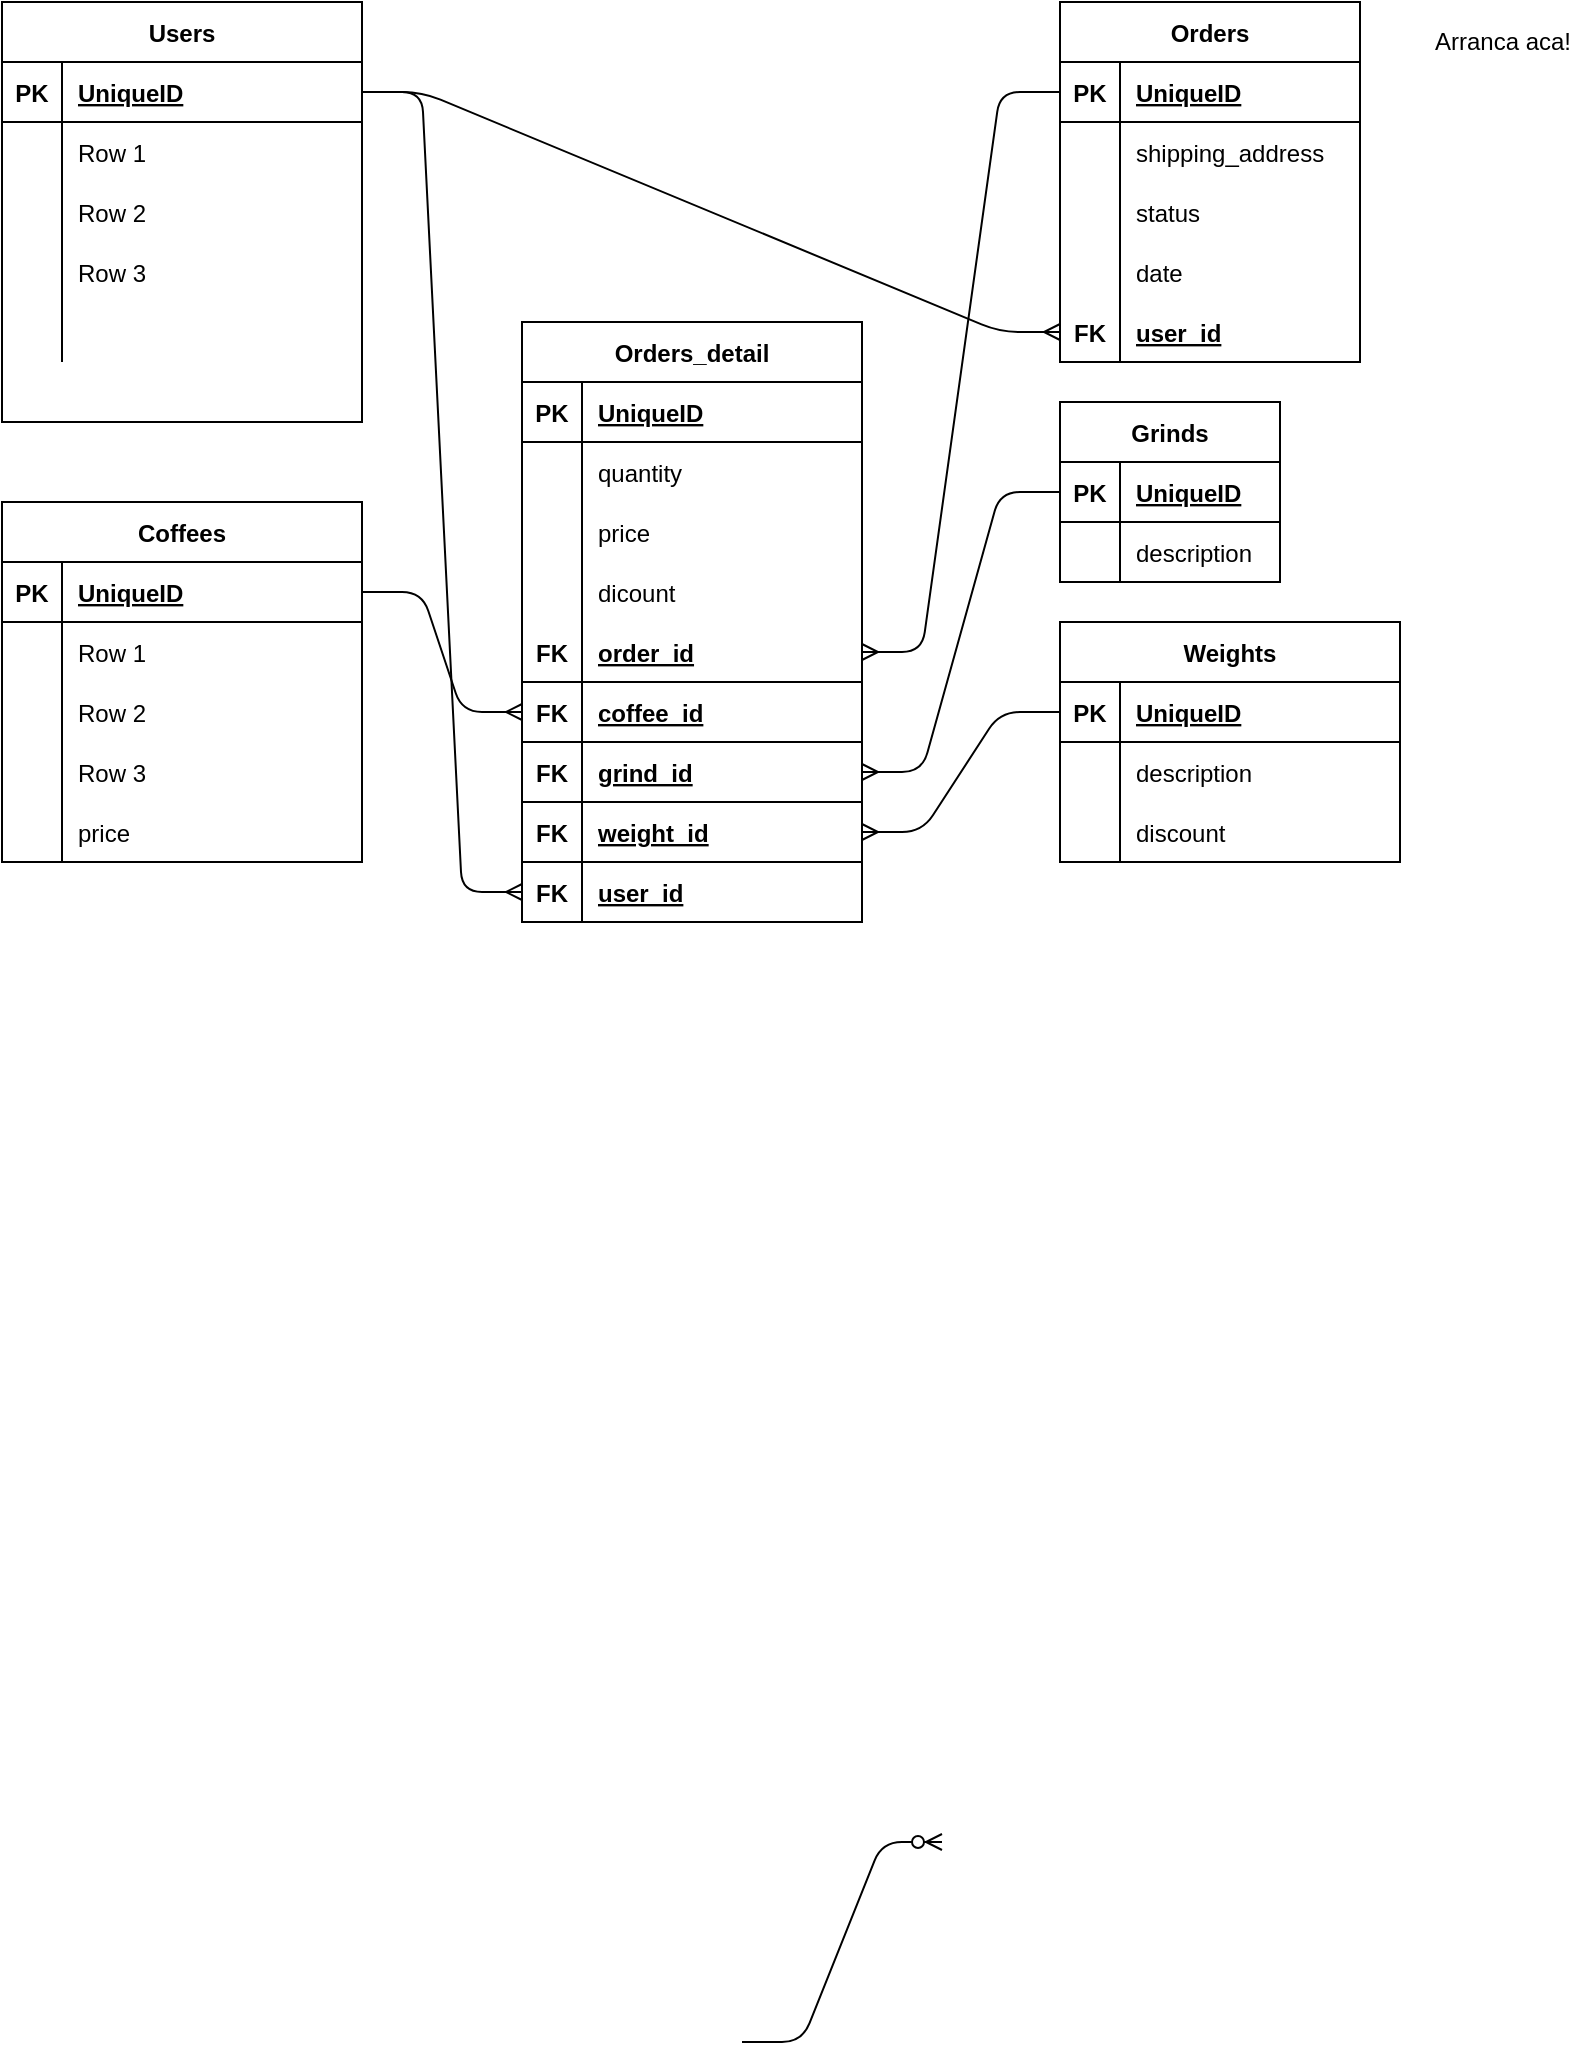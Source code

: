 <mxfile version="14.2.4" type="embed">
    <diagram id="ERVyzLTOd8rnQVCN7htM" name="Page-1">
        <mxGraphModel dx="1439" dy="1435" grid="1" gridSize="10" guides="1" tooltips="1" connect="1" arrows="1" fold="1" page="1" pageScale="1" pageWidth="827" pageHeight="1169" math="0" shadow="0">
            <root>
                <mxCell id="0"/>
                <mxCell id="1" parent="0"/>
                <mxCell id="4POE1kAswEFOXkOAvwZu-3" value="" style="edgeStyle=entityRelationEdgeStyle;fontSize=12;html=1;endArrow=ERmany;exitX=0;exitY=0.5;exitDx=0;exitDy=0;entryX=1;entryY=0.5;entryDx=0;entryDy=0;" parent="1" source="3lhs_4WbsQqXkiDwzQcI-35" target="3lhs_4WbsQqXkiDwzQcI-252" edge="1">
                    <mxGeometry width="100" height="100" relative="1" as="geometry">
                        <mxPoint x="380" y="-425" as="sourcePoint"/>
                        <mxPoint x="340" y="-220" as="targetPoint"/>
                    </mxGeometry>
                </mxCell>
                <mxCell id="_opc5yqt9Sbzke906tnC-1" value="Coffees" style="shape=table;startSize=30;container=1;collapsible=1;childLayout=tableLayout;fixedRows=1;rowLines=0;fontStyle=1;align=center;resizeLast=1;" parent="1" vertex="1">
                    <mxGeometry x="-170" y="-240" width="180" height="180" as="geometry"/>
                </mxCell>
                <mxCell id="_opc5yqt9Sbzke906tnC-2" value="" style="shape=partialRectangle;collapsible=0;dropTarget=0;pointerEvents=0;fillColor=none;top=0;left=0;bottom=1;right=0;points=[[0,0.5],[1,0.5]];portConstraint=eastwest;" parent="_opc5yqt9Sbzke906tnC-1" vertex="1">
                    <mxGeometry y="30" width="180" height="30" as="geometry"/>
                </mxCell>
                <mxCell id="_opc5yqt9Sbzke906tnC-3" value="PK" style="shape=partialRectangle;connectable=0;fillColor=none;top=0;left=0;bottom=0;right=0;fontStyle=1;overflow=hidden;" parent="_opc5yqt9Sbzke906tnC-2" vertex="1">
                    <mxGeometry width="30" height="30" as="geometry"/>
                </mxCell>
                <mxCell id="_opc5yqt9Sbzke906tnC-4" value="UniqueID" style="shape=partialRectangle;connectable=0;fillColor=none;top=0;left=0;bottom=0;right=0;align=left;spacingLeft=6;fontStyle=5;overflow=hidden;" parent="_opc5yqt9Sbzke906tnC-2" vertex="1">
                    <mxGeometry x="30" width="150" height="30" as="geometry"/>
                </mxCell>
                <mxCell id="_opc5yqt9Sbzke906tnC-5" value="" style="shape=partialRectangle;collapsible=0;dropTarget=0;pointerEvents=0;fillColor=none;top=0;left=0;bottom=0;right=0;points=[[0,0.5],[1,0.5]];portConstraint=eastwest;" parent="_opc5yqt9Sbzke906tnC-1" vertex="1">
                    <mxGeometry y="60" width="180" height="30" as="geometry"/>
                </mxCell>
                <mxCell id="_opc5yqt9Sbzke906tnC-6" value="" style="shape=partialRectangle;connectable=0;fillColor=none;top=0;left=0;bottom=0;right=0;editable=1;overflow=hidden;" parent="_opc5yqt9Sbzke906tnC-5" vertex="1">
                    <mxGeometry width="30" height="30" as="geometry"/>
                </mxCell>
                <mxCell id="_opc5yqt9Sbzke906tnC-7" value="Row 1" style="shape=partialRectangle;connectable=0;fillColor=none;top=0;left=0;bottom=0;right=0;align=left;spacingLeft=6;overflow=hidden;" parent="_opc5yqt9Sbzke906tnC-5" vertex="1">
                    <mxGeometry x="30" width="150" height="30" as="geometry"/>
                </mxCell>
                <mxCell id="_opc5yqt9Sbzke906tnC-8" value="" style="shape=partialRectangle;collapsible=0;dropTarget=0;pointerEvents=0;fillColor=none;top=0;left=0;bottom=0;right=0;points=[[0,0.5],[1,0.5]];portConstraint=eastwest;" parent="_opc5yqt9Sbzke906tnC-1" vertex="1">
                    <mxGeometry y="90" width="180" height="30" as="geometry"/>
                </mxCell>
                <mxCell id="_opc5yqt9Sbzke906tnC-9" value="" style="shape=partialRectangle;connectable=0;fillColor=none;top=0;left=0;bottom=0;right=0;editable=1;overflow=hidden;" parent="_opc5yqt9Sbzke906tnC-8" vertex="1">
                    <mxGeometry width="30" height="30" as="geometry"/>
                </mxCell>
                <mxCell id="_opc5yqt9Sbzke906tnC-10" value="Row 2" style="shape=partialRectangle;connectable=0;fillColor=none;top=0;left=0;bottom=0;right=0;align=left;spacingLeft=6;overflow=hidden;" parent="_opc5yqt9Sbzke906tnC-8" vertex="1">
                    <mxGeometry x="30" width="150" height="30" as="geometry"/>
                </mxCell>
                <mxCell id="_opc5yqt9Sbzke906tnC-11" value="" style="shape=partialRectangle;collapsible=0;dropTarget=0;pointerEvents=0;fillColor=none;top=0;left=0;bottom=0;right=0;points=[[0,0.5],[1,0.5]];portConstraint=eastwest;" parent="_opc5yqt9Sbzke906tnC-1" vertex="1">
                    <mxGeometry y="120" width="180" height="30" as="geometry"/>
                </mxCell>
                <mxCell id="_opc5yqt9Sbzke906tnC-12" value="" style="shape=partialRectangle;connectable=0;fillColor=none;top=0;left=0;bottom=0;right=0;editable=1;overflow=hidden;" parent="_opc5yqt9Sbzke906tnC-11" vertex="1">
                    <mxGeometry width="30" height="30" as="geometry"/>
                </mxCell>
                <mxCell id="_opc5yqt9Sbzke906tnC-13" value="Row 3" style="shape=partialRectangle;connectable=0;fillColor=none;top=0;left=0;bottom=0;right=0;align=left;spacingLeft=6;overflow=hidden;" parent="_opc5yqt9Sbzke906tnC-11" vertex="1">
                    <mxGeometry x="30" width="150" height="30" as="geometry"/>
                </mxCell>
                <mxCell id="4POE1kAswEFOXkOAvwZu-12" value="" style="shape=partialRectangle;collapsible=0;dropTarget=0;pointerEvents=0;fillColor=none;top=0;left=0;bottom=0;right=0;points=[[0,0.5],[1,0.5]];portConstraint=eastwest;" parent="_opc5yqt9Sbzke906tnC-1" vertex="1">
                    <mxGeometry y="150" width="180" height="30" as="geometry"/>
                </mxCell>
                <mxCell id="4POE1kAswEFOXkOAvwZu-13" value="" style="shape=partialRectangle;connectable=0;fillColor=none;top=0;left=0;bottom=0;right=0;editable=1;overflow=hidden;" parent="4POE1kAswEFOXkOAvwZu-12" vertex="1">
                    <mxGeometry width="30" height="30" as="geometry"/>
                </mxCell>
                <mxCell id="4POE1kAswEFOXkOAvwZu-14" value="price" style="shape=partialRectangle;connectable=0;fillColor=none;top=0;left=0;bottom=0;right=0;align=left;spacingLeft=6;overflow=hidden;" parent="4POE1kAswEFOXkOAvwZu-12" vertex="1">
                    <mxGeometry x="30" width="150" height="30" as="geometry"/>
                </mxCell>
                <mxCell id="_opc5yqt9Sbzke906tnC-22" value="" style="edgeStyle=entityRelationEdgeStyle;fontSize=12;html=1;endArrow=ERzeroToMany;endFill=1;" parent="1" edge="1">
                    <mxGeometry width="100" height="100" relative="1" as="geometry">
                        <mxPoint x="200" y="530" as="sourcePoint"/>
                        <mxPoint x="300" y="430" as="targetPoint"/>
                    </mxGeometry>
                </mxCell>
                <mxCell id="3lhs_4WbsQqXkiDwzQcI-34" value="Weights" style="shape=table;startSize=30;container=1;collapsible=1;childLayout=tableLayout;fixedRows=1;rowLines=0;fontStyle=1;align=center;resizeLast=1;" parent="1" vertex="1">
                    <mxGeometry x="359" y="-180" width="170" height="120" as="geometry"/>
                </mxCell>
                <mxCell id="3lhs_4WbsQqXkiDwzQcI-35" value="" style="shape=partialRectangle;collapsible=0;dropTarget=0;pointerEvents=0;fillColor=none;top=0;left=0;bottom=1;right=0;points=[[0,0.5],[1,0.5]];portConstraint=eastwest;" parent="3lhs_4WbsQqXkiDwzQcI-34" vertex="1">
                    <mxGeometry y="30" width="170" height="30" as="geometry"/>
                </mxCell>
                <mxCell id="3lhs_4WbsQqXkiDwzQcI-36" value="PK" style="shape=partialRectangle;connectable=0;fillColor=none;top=0;left=0;bottom=0;right=0;fontStyle=1;overflow=hidden;" parent="3lhs_4WbsQqXkiDwzQcI-35" vertex="1">
                    <mxGeometry width="30" height="30" as="geometry"/>
                </mxCell>
                <mxCell id="3lhs_4WbsQqXkiDwzQcI-37" value="UniqueID" style="shape=partialRectangle;connectable=0;fillColor=none;top=0;left=0;bottom=0;right=0;align=left;spacingLeft=6;fontStyle=5;overflow=hidden;" parent="3lhs_4WbsQqXkiDwzQcI-35" vertex="1">
                    <mxGeometry x="30" width="140" height="30" as="geometry"/>
                </mxCell>
                <mxCell id="3lhs_4WbsQqXkiDwzQcI-38" value="" style="shape=partialRectangle;collapsible=0;dropTarget=0;pointerEvents=0;fillColor=none;top=0;left=0;bottom=0;right=0;points=[[0,0.5],[1,0.5]];portConstraint=eastwest;" parent="3lhs_4WbsQqXkiDwzQcI-34" vertex="1">
                    <mxGeometry y="60" width="170" height="30" as="geometry"/>
                </mxCell>
                <mxCell id="3lhs_4WbsQqXkiDwzQcI-39" value="" style="shape=partialRectangle;connectable=0;fillColor=none;top=0;left=0;bottom=0;right=0;editable=1;overflow=hidden;" parent="3lhs_4WbsQqXkiDwzQcI-38" vertex="1">
                    <mxGeometry width="30" height="30" as="geometry"/>
                </mxCell>
                <mxCell id="3lhs_4WbsQqXkiDwzQcI-40" value="description" style="shape=partialRectangle;connectable=0;fillColor=none;top=0;left=0;bottom=0;right=0;align=left;spacingLeft=6;overflow=hidden;" parent="3lhs_4WbsQqXkiDwzQcI-38" vertex="1">
                    <mxGeometry x="30" width="140" height="30" as="geometry"/>
                </mxCell>
                <mxCell id="3lhs_4WbsQqXkiDwzQcI-41" value="" style="shape=partialRectangle;collapsible=0;dropTarget=0;pointerEvents=0;fillColor=none;top=0;left=0;bottom=0;right=0;points=[[0,0.5],[1,0.5]];portConstraint=eastwest;" parent="3lhs_4WbsQqXkiDwzQcI-34" vertex="1">
                    <mxGeometry y="90" width="170" height="30" as="geometry"/>
                </mxCell>
                <mxCell id="3lhs_4WbsQqXkiDwzQcI-42" value="" style="shape=partialRectangle;connectable=0;fillColor=none;top=0;left=0;bottom=0;right=0;editable=1;overflow=hidden;" parent="3lhs_4WbsQqXkiDwzQcI-41" vertex="1">
                    <mxGeometry width="30" height="30" as="geometry"/>
                </mxCell>
                <mxCell id="3lhs_4WbsQqXkiDwzQcI-43" value="discount" style="shape=partialRectangle;connectable=0;fillColor=none;top=0;left=0;bottom=0;right=0;align=left;spacingLeft=6;overflow=hidden;" parent="3lhs_4WbsQqXkiDwzQcI-41" vertex="1">
                    <mxGeometry x="30" width="140" height="30" as="geometry"/>
                </mxCell>
                <mxCell id="3lhs_4WbsQqXkiDwzQcI-46" value="Grinds" style="shape=table;startSize=30;container=1;collapsible=1;childLayout=tableLayout;fixedRows=1;rowLines=0;fontStyle=1;align=center;resizeLast=1;" parent="1" vertex="1">
                    <mxGeometry x="359" y="-290" width="110" height="90" as="geometry"/>
                </mxCell>
                <mxCell id="3lhs_4WbsQqXkiDwzQcI-47" value="" style="shape=partialRectangle;collapsible=0;dropTarget=0;pointerEvents=0;fillColor=none;top=0;left=0;bottom=1;right=0;points=[[0,0.5],[1,0.5]];portConstraint=eastwest;" parent="3lhs_4WbsQqXkiDwzQcI-46" vertex="1">
                    <mxGeometry y="30" width="110" height="30" as="geometry"/>
                </mxCell>
                <mxCell id="3lhs_4WbsQqXkiDwzQcI-48" value="PK" style="shape=partialRectangle;connectable=0;fillColor=none;top=0;left=0;bottom=0;right=0;fontStyle=1;overflow=hidden;" parent="3lhs_4WbsQqXkiDwzQcI-47" vertex="1">
                    <mxGeometry width="30" height="30" as="geometry"/>
                </mxCell>
                <mxCell id="3lhs_4WbsQqXkiDwzQcI-49" value="UniqueID" style="shape=partialRectangle;connectable=0;fillColor=none;top=0;left=0;bottom=0;right=0;align=left;spacingLeft=6;fontStyle=5;overflow=hidden;" parent="3lhs_4WbsQqXkiDwzQcI-47" vertex="1">
                    <mxGeometry x="30" width="80" height="30" as="geometry"/>
                </mxCell>
                <mxCell id="3lhs_4WbsQqXkiDwzQcI-50" value="" style="shape=partialRectangle;collapsible=0;dropTarget=0;pointerEvents=0;fillColor=none;top=0;left=0;bottom=0;right=0;points=[[0,0.5],[1,0.5]];portConstraint=eastwest;" parent="3lhs_4WbsQqXkiDwzQcI-46" vertex="1">
                    <mxGeometry y="60" width="110" height="30" as="geometry"/>
                </mxCell>
                <mxCell id="3lhs_4WbsQqXkiDwzQcI-51" value="" style="shape=partialRectangle;connectable=0;fillColor=none;top=0;left=0;bottom=0;right=0;editable=1;overflow=hidden;" parent="3lhs_4WbsQqXkiDwzQcI-50" vertex="1">
                    <mxGeometry width="30" height="30" as="geometry"/>
                </mxCell>
                <mxCell id="3lhs_4WbsQqXkiDwzQcI-52" value="description" style="shape=partialRectangle;connectable=0;fillColor=none;top=0;left=0;bottom=0;right=0;align=left;spacingLeft=6;overflow=hidden;" parent="3lhs_4WbsQqXkiDwzQcI-50" vertex="1">
                    <mxGeometry x="30" width="80" height="30" as="geometry"/>
                </mxCell>
                <mxCell id="3lhs_4WbsQqXkiDwzQcI-67" value="Users" style="shape=table;startSize=30;container=1;collapsible=1;childLayout=tableLayout;fixedRows=1;rowLines=0;fontStyle=1;align=center;resizeLast=1;" parent="1" vertex="1">
                    <mxGeometry x="-170" y="-490" width="180" height="210" as="geometry"/>
                </mxCell>
                <mxCell id="3lhs_4WbsQqXkiDwzQcI-68" value="" style="shape=partialRectangle;collapsible=0;dropTarget=0;pointerEvents=0;fillColor=none;top=0;left=0;bottom=1;right=0;points=[[0,0.5],[1,0.5]];portConstraint=eastwest;" parent="3lhs_4WbsQqXkiDwzQcI-67" vertex="1">
                    <mxGeometry y="30" width="180" height="30" as="geometry"/>
                </mxCell>
                <mxCell id="3lhs_4WbsQqXkiDwzQcI-69" value="PK" style="shape=partialRectangle;connectable=0;fillColor=none;top=0;left=0;bottom=0;right=0;fontStyle=1;overflow=hidden;" parent="3lhs_4WbsQqXkiDwzQcI-68" vertex="1">
                    <mxGeometry width="30" height="30" as="geometry"/>
                </mxCell>
                <mxCell id="3lhs_4WbsQqXkiDwzQcI-70" value="UniqueID" style="shape=partialRectangle;connectable=0;fillColor=none;top=0;left=0;bottom=0;right=0;align=left;spacingLeft=6;fontStyle=5;overflow=hidden;" parent="3lhs_4WbsQqXkiDwzQcI-68" vertex="1">
                    <mxGeometry x="30" width="150" height="30" as="geometry"/>
                </mxCell>
                <mxCell id="3lhs_4WbsQqXkiDwzQcI-71" value="" style="shape=partialRectangle;collapsible=0;dropTarget=0;pointerEvents=0;fillColor=none;top=0;left=0;bottom=0;right=0;points=[[0,0.5],[1,0.5]];portConstraint=eastwest;" parent="3lhs_4WbsQqXkiDwzQcI-67" vertex="1">
                    <mxGeometry y="60" width="180" height="30" as="geometry"/>
                </mxCell>
                <mxCell id="3lhs_4WbsQqXkiDwzQcI-72" value="" style="shape=partialRectangle;connectable=0;fillColor=none;top=0;left=0;bottom=0;right=0;editable=1;overflow=hidden;" parent="3lhs_4WbsQqXkiDwzQcI-71" vertex="1">
                    <mxGeometry width="30" height="30" as="geometry"/>
                </mxCell>
                <mxCell id="3lhs_4WbsQqXkiDwzQcI-73" value="Row 1" style="shape=partialRectangle;connectable=0;fillColor=none;top=0;left=0;bottom=0;right=0;align=left;spacingLeft=6;overflow=hidden;" parent="3lhs_4WbsQqXkiDwzQcI-71" vertex="1">
                    <mxGeometry x="30" width="150" height="30" as="geometry"/>
                </mxCell>
                <mxCell id="3lhs_4WbsQqXkiDwzQcI-74" value="" style="shape=partialRectangle;collapsible=0;dropTarget=0;pointerEvents=0;fillColor=none;top=0;left=0;bottom=0;right=0;points=[[0,0.5],[1,0.5]];portConstraint=eastwest;" parent="3lhs_4WbsQqXkiDwzQcI-67" vertex="1">
                    <mxGeometry y="90" width="180" height="30" as="geometry"/>
                </mxCell>
                <mxCell id="3lhs_4WbsQqXkiDwzQcI-75" value="" style="shape=partialRectangle;connectable=0;fillColor=none;top=0;left=0;bottom=0;right=0;editable=1;overflow=hidden;" parent="3lhs_4WbsQqXkiDwzQcI-74" vertex="1">
                    <mxGeometry width="30" height="30" as="geometry"/>
                </mxCell>
                <mxCell id="3lhs_4WbsQqXkiDwzQcI-76" value="Row 2" style="shape=partialRectangle;connectable=0;fillColor=none;top=0;left=0;bottom=0;right=0;align=left;spacingLeft=6;overflow=hidden;" parent="3lhs_4WbsQqXkiDwzQcI-74" vertex="1">
                    <mxGeometry x="30" width="150" height="30" as="geometry"/>
                </mxCell>
                <mxCell id="3lhs_4WbsQqXkiDwzQcI-77" value="" style="shape=partialRectangle;collapsible=0;dropTarget=0;pointerEvents=0;fillColor=none;top=0;left=0;bottom=0;right=0;points=[[0,0.5],[1,0.5]];portConstraint=eastwest;" parent="3lhs_4WbsQqXkiDwzQcI-67" vertex="1">
                    <mxGeometry y="120" width="180" height="30" as="geometry"/>
                </mxCell>
                <mxCell id="3lhs_4WbsQqXkiDwzQcI-78" value="" style="shape=partialRectangle;connectable=0;fillColor=none;top=0;left=0;bottom=0;right=0;editable=1;overflow=hidden;" parent="3lhs_4WbsQqXkiDwzQcI-77" vertex="1">
                    <mxGeometry width="30" height="30" as="geometry"/>
                </mxCell>
                <mxCell id="3lhs_4WbsQqXkiDwzQcI-79" value="Row 3" style="shape=partialRectangle;connectable=0;fillColor=none;top=0;left=0;bottom=0;right=0;align=left;spacingLeft=6;overflow=hidden;" parent="3lhs_4WbsQqXkiDwzQcI-77" vertex="1">
                    <mxGeometry x="30" width="150" height="30" as="geometry"/>
                </mxCell>
                <mxCell id="3lhs_4WbsQqXkiDwzQcI-80" value="" style="shape=partialRectangle;collapsible=0;dropTarget=0;pointerEvents=0;fillColor=none;top=0;left=0;bottom=0;right=0;points=[[0,0.5],[1,0.5]];portConstraint=eastwest;" parent="3lhs_4WbsQqXkiDwzQcI-67" vertex="1">
                    <mxGeometry y="150" width="180" height="30" as="geometry"/>
                </mxCell>
                <mxCell id="3lhs_4WbsQqXkiDwzQcI-81" value="" style="shape=partialRectangle;connectable=0;fillColor=none;top=0;left=0;bottom=0;right=0;editable=1;overflow=hidden;" parent="3lhs_4WbsQqXkiDwzQcI-80" vertex="1">
                    <mxGeometry width="30" height="30" as="geometry"/>
                </mxCell>
                <mxCell id="3lhs_4WbsQqXkiDwzQcI-82" value="" style="shape=partialRectangle;connectable=0;fillColor=none;top=0;left=0;bottom=0;right=0;align=left;spacingLeft=6;overflow=hidden;" parent="3lhs_4WbsQqXkiDwzQcI-80" vertex="1">
                    <mxGeometry x="30" width="150" height="30" as="geometry"/>
                </mxCell>
                <mxCell id="3lhs_4WbsQqXkiDwzQcI-121" value="Orders" style="shape=table;startSize=30;container=1;collapsible=1;childLayout=tableLayout;fixedRows=1;rowLines=0;fontStyle=1;align=center;resizeLast=1;" parent="1" vertex="1">
                    <mxGeometry x="359" y="-490" width="150" height="180" as="geometry"/>
                </mxCell>
                <mxCell id="3lhs_4WbsQqXkiDwzQcI-122" value="" style="shape=partialRectangle;collapsible=0;dropTarget=0;pointerEvents=0;fillColor=none;top=0;left=0;bottom=1;right=0;points=[[0,0.5],[1,0.5]];portConstraint=eastwest;" parent="3lhs_4WbsQqXkiDwzQcI-121" vertex="1">
                    <mxGeometry y="30" width="150" height="30" as="geometry"/>
                </mxCell>
                <mxCell id="3lhs_4WbsQqXkiDwzQcI-123" value="PK" style="shape=partialRectangle;connectable=0;fillColor=none;top=0;left=0;bottom=0;right=0;fontStyle=1;overflow=hidden;" parent="3lhs_4WbsQqXkiDwzQcI-122" vertex="1">
                    <mxGeometry width="30" height="30" as="geometry"/>
                </mxCell>
                <mxCell id="3lhs_4WbsQqXkiDwzQcI-124" value="UniqueID" style="shape=partialRectangle;connectable=0;fillColor=none;top=0;left=0;bottom=0;right=0;align=left;spacingLeft=6;fontStyle=5;overflow=hidden;" parent="3lhs_4WbsQqXkiDwzQcI-122" vertex="1">
                    <mxGeometry x="30" width="120" height="30" as="geometry"/>
                </mxCell>
                <mxCell id="3lhs_4WbsQqXkiDwzQcI-146" value="" style="shape=partialRectangle;collapsible=0;dropTarget=0;pointerEvents=0;fillColor=none;top=0;left=0;bottom=0;right=0;points=[[0,0.5],[1,0.5]];portConstraint=eastwest;" parent="3lhs_4WbsQqXkiDwzQcI-121" vertex="1">
                    <mxGeometry y="60" width="150" height="30" as="geometry"/>
                </mxCell>
                <mxCell id="3lhs_4WbsQqXkiDwzQcI-147" value="" style="shape=partialRectangle;connectable=0;fillColor=none;top=0;left=0;bottom=0;right=0;editable=1;overflow=hidden;" parent="3lhs_4WbsQqXkiDwzQcI-146" vertex="1">
                    <mxGeometry width="30" height="30" as="geometry"/>
                </mxCell>
                <mxCell id="3lhs_4WbsQqXkiDwzQcI-148" value="shipping_address" style="shape=partialRectangle;connectable=0;fillColor=none;top=0;left=0;bottom=0;right=0;align=left;spacingLeft=6;overflow=hidden;" parent="3lhs_4WbsQqXkiDwzQcI-146" vertex="1">
                    <mxGeometry x="30" width="120" height="30" as="geometry"/>
                </mxCell>
                <mxCell id="3lhs_4WbsQqXkiDwzQcI-152" value="" style="shape=partialRectangle;collapsible=0;dropTarget=0;pointerEvents=0;fillColor=none;top=0;left=0;bottom=0;right=0;points=[[0,0.5],[1,0.5]];portConstraint=eastwest;" parent="3lhs_4WbsQqXkiDwzQcI-121" vertex="1">
                    <mxGeometry y="90" width="150" height="30" as="geometry"/>
                </mxCell>
                <mxCell id="3lhs_4WbsQqXkiDwzQcI-153" value="" style="shape=partialRectangle;connectable=0;fillColor=none;top=0;left=0;bottom=0;right=0;editable=1;overflow=hidden;" parent="3lhs_4WbsQqXkiDwzQcI-152" vertex="1">
                    <mxGeometry width="30" height="30" as="geometry"/>
                </mxCell>
                <mxCell id="3lhs_4WbsQqXkiDwzQcI-154" value="status" style="shape=partialRectangle;connectable=0;fillColor=none;top=0;left=0;bottom=0;right=0;align=left;spacingLeft=6;overflow=hidden;" parent="3lhs_4WbsQqXkiDwzQcI-152" vertex="1">
                    <mxGeometry x="30" width="120" height="30" as="geometry"/>
                </mxCell>
                <mxCell id="3lhs_4WbsQqXkiDwzQcI-155" value="" style="shape=partialRectangle;collapsible=0;dropTarget=0;pointerEvents=0;fillColor=none;top=0;left=0;bottom=0;right=0;points=[[0,0.5],[1,0.5]];portConstraint=eastwest;" parent="3lhs_4WbsQqXkiDwzQcI-121" vertex="1">
                    <mxGeometry y="120" width="150" height="30" as="geometry"/>
                </mxCell>
                <mxCell id="3lhs_4WbsQqXkiDwzQcI-156" value="" style="shape=partialRectangle;connectable=0;fillColor=none;top=0;left=0;bottom=0;right=0;editable=1;overflow=hidden;" parent="3lhs_4WbsQqXkiDwzQcI-155" vertex="1">
                    <mxGeometry width="30" height="30" as="geometry"/>
                </mxCell>
                <mxCell id="3lhs_4WbsQqXkiDwzQcI-157" value="date" style="shape=partialRectangle;connectable=0;fillColor=none;top=0;left=0;bottom=0;right=0;align=left;spacingLeft=6;overflow=hidden;" parent="3lhs_4WbsQqXkiDwzQcI-155" vertex="1">
                    <mxGeometry x="30" width="120" height="30" as="geometry"/>
                </mxCell>
                <mxCell id="3lhs_4WbsQqXkiDwzQcI-158" value="" style="shape=partialRectangle;collapsible=0;dropTarget=0;pointerEvents=0;fillColor=none;top=0;left=0;bottom=1;right=0;points=[[0,0.5],[1,0.5]];portConstraint=eastwest;" parent="3lhs_4WbsQqXkiDwzQcI-121" vertex="1">
                    <mxGeometry y="150" width="150" height="30" as="geometry"/>
                </mxCell>
                <mxCell id="3lhs_4WbsQqXkiDwzQcI-159" value="FK" style="shape=partialRectangle;connectable=0;fillColor=none;top=0;left=0;bottom=0;right=0;fontStyle=1;overflow=hidden;" parent="3lhs_4WbsQqXkiDwzQcI-158" vertex="1">
                    <mxGeometry width="30" height="30" as="geometry"/>
                </mxCell>
                <mxCell id="3lhs_4WbsQqXkiDwzQcI-160" value="user_id" style="shape=partialRectangle;connectable=0;fillColor=none;top=0;left=0;bottom=0;right=0;align=left;spacingLeft=6;fontStyle=5;overflow=hidden;" parent="3lhs_4WbsQqXkiDwzQcI-158" vertex="1">
                    <mxGeometry x="30" width="120" height="30" as="geometry"/>
                </mxCell>
                <mxCell id="3lhs_4WbsQqXkiDwzQcI-83" value="Orders_detail" style="shape=table;startSize=30;container=1;collapsible=1;childLayout=tableLayout;fixedRows=1;rowLines=0;fontStyle=1;align=center;resizeLast=1;" parent="1" vertex="1">
                    <mxGeometry x="90" y="-330" width="170" height="300" as="geometry"/>
                </mxCell>
                <mxCell id="3lhs_4WbsQqXkiDwzQcI-84" value="" style="shape=partialRectangle;collapsible=0;dropTarget=0;pointerEvents=0;fillColor=none;top=0;left=0;bottom=1;right=0;points=[[0,0.5],[1,0.5]];portConstraint=eastwest;" parent="3lhs_4WbsQqXkiDwzQcI-83" vertex="1">
                    <mxGeometry y="30" width="170" height="30" as="geometry"/>
                </mxCell>
                <mxCell id="3lhs_4WbsQqXkiDwzQcI-85" value="PK" style="shape=partialRectangle;connectable=0;fillColor=none;top=0;left=0;bottom=0;right=0;fontStyle=1;overflow=hidden;" parent="3lhs_4WbsQqXkiDwzQcI-84" vertex="1">
                    <mxGeometry width="30" height="30" as="geometry"/>
                </mxCell>
                <mxCell id="3lhs_4WbsQqXkiDwzQcI-86" value="UniqueID" style="shape=partialRectangle;connectable=0;fillColor=none;top=0;left=0;bottom=0;right=0;align=left;spacingLeft=6;fontStyle=5;overflow=hidden;" parent="3lhs_4WbsQqXkiDwzQcI-84" vertex="1">
                    <mxGeometry x="30" width="140" height="30" as="geometry"/>
                </mxCell>
                <mxCell id="3lhs_4WbsQqXkiDwzQcI-93" value="" style="shape=partialRectangle;collapsible=0;dropTarget=0;pointerEvents=0;fillColor=none;top=0;left=0;bottom=0;right=0;points=[[0,0.5],[1,0.5]];portConstraint=eastwest;" parent="3lhs_4WbsQqXkiDwzQcI-83" vertex="1">
                    <mxGeometry y="60" width="170" height="30" as="geometry"/>
                </mxCell>
                <mxCell id="3lhs_4WbsQqXkiDwzQcI-94" value="" style="shape=partialRectangle;connectable=0;fillColor=none;top=0;left=0;bottom=0;right=0;editable=1;overflow=hidden;" parent="3lhs_4WbsQqXkiDwzQcI-93" vertex="1">
                    <mxGeometry width="30" height="30" as="geometry"/>
                </mxCell>
                <mxCell id="3lhs_4WbsQqXkiDwzQcI-95" value="quantity" style="shape=partialRectangle;connectable=0;fillColor=none;top=0;left=0;bottom=0;right=0;align=left;spacingLeft=6;overflow=hidden;" parent="3lhs_4WbsQqXkiDwzQcI-93" vertex="1">
                    <mxGeometry x="30" width="140" height="30" as="geometry"/>
                </mxCell>
                <mxCell id="4POE1kAswEFOXkOAvwZu-15" value="" style="shape=partialRectangle;collapsible=0;dropTarget=0;pointerEvents=0;fillColor=none;top=0;left=0;bottom=0;right=0;points=[[0,0.5],[1,0.5]];portConstraint=eastwest;" parent="3lhs_4WbsQqXkiDwzQcI-83" vertex="1">
                    <mxGeometry y="90" width="170" height="30" as="geometry"/>
                </mxCell>
                <mxCell id="4POE1kAswEFOXkOAvwZu-16" value="" style="shape=partialRectangle;connectable=0;fillColor=none;top=0;left=0;bottom=0;right=0;editable=1;overflow=hidden;" parent="4POE1kAswEFOXkOAvwZu-15" vertex="1">
                    <mxGeometry width="30" height="30" as="geometry"/>
                </mxCell>
                <mxCell id="4POE1kAswEFOXkOAvwZu-17" value="price" style="shape=partialRectangle;connectable=0;fillColor=none;top=0;left=0;bottom=0;right=0;align=left;spacingLeft=6;overflow=hidden;" parent="4POE1kAswEFOXkOAvwZu-15" vertex="1">
                    <mxGeometry x="30" width="140" height="30" as="geometry"/>
                </mxCell>
                <mxCell id="4POE1kAswEFOXkOAvwZu-40" value="" style="shape=partialRectangle;collapsible=0;dropTarget=0;pointerEvents=0;fillColor=none;top=0;left=0;bottom=0;right=0;points=[[0,0.5],[1,0.5]];portConstraint=eastwest;" parent="3lhs_4WbsQqXkiDwzQcI-83" vertex="1">
                    <mxGeometry y="120" width="170" height="30" as="geometry"/>
                </mxCell>
                <mxCell id="4POE1kAswEFOXkOAvwZu-41" value="" style="shape=partialRectangle;connectable=0;fillColor=none;top=0;left=0;bottom=0;right=0;editable=1;overflow=hidden;" parent="4POE1kAswEFOXkOAvwZu-40" vertex="1">
                    <mxGeometry width="30" height="30" as="geometry"/>
                </mxCell>
                <mxCell id="4POE1kAswEFOXkOAvwZu-42" value="dicount" style="shape=partialRectangle;connectable=0;fillColor=none;top=0;left=0;bottom=0;right=0;align=left;spacingLeft=6;overflow=hidden;" parent="4POE1kAswEFOXkOAvwZu-40" vertex="1">
                    <mxGeometry x="30" width="140" height="30" as="geometry"/>
                </mxCell>
                <mxCell id="3lhs_4WbsQqXkiDwzQcI-143" value="" style="shape=partialRectangle;collapsible=0;dropTarget=0;pointerEvents=0;fillColor=none;top=0;left=0;bottom=1;right=0;points=[[0,0.5],[1,0.5]];portConstraint=eastwest;" parent="3lhs_4WbsQqXkiDwzQcI-83" vertex="1">
                    <mxGeometry y="150" width="170" height="30" as="geometry"/>
                </mxCell>
                <mxCell id="3lhs_4WbsQqXkiDwzQcI-144" value="FK" style="shape=partialRectangle;connectable=0;fillColor=none;top=0;left=0;bottom=0;right=0;fontStyle=1;overflow=hidden;" parent="3lhs_4WbsQqXkiDwzQcI-143" vertex="1">
                    <mxGeometry width="30" height="30" as="geometry"/>
                </mxCell>
                <mxCell id="3lhs_4WbsQqXkiDwzQcI-145" value="order_id" style="shape=partialRectangle;connectable=0;fillColor=none;top=0;left=0;bottom=0;right=0;align=left;spacingLeft=6;fontStyle=5;overflow=hidden;" parent="3lhs_4WbsQqXkiDwzQcI-143" vertex="1">
                    <mxGeometry x="30" width="140" height="30" as="geometry"/>
                </mxCell>
                <mxCell id="3lhs_4WbsQqXkiDwzQcI-188" value="" style="shape=partialRectangle;collapsible=0;dropTarget=0;pointerEvents=0;fillColor=none;top=0;left=0;bottom=1;right=0;points=[[0,0.5],[1,0.5]];portConstraint=eastwest;" parent="3lhs_4WbsQqXkiDwzQcI-83" vertex="1">
                    <mxGeometry y="180" width="170" height="30" as="geometry"/>
                </mxCell>
                <mxCell id="3lhs_4WbsQqXkiDwzQcI-189" value="FK" style="shape=partialRectangle;connectable=0;fillColor=none;top=0;left=0;bottom=0;right=0;fontStyle=1;overflow=hidden;" parent="3lhs_4WbsQqXkiDwzQcI-188" vertex="1">
                    <mxGeometry width="30" height="30" as="geometry"/>
                </mxCell>
                <mxCell id="3lhs_4WbsQqXkiDwzQcI-190" value="coffee_id" style="shape=partialRectangle;connectable=0;fillColor=none;top=0;left=0;bottom=0;right=0;align=left;spacingLeft=6;fontStyle=5;overflow=hidden;" parent="3lhs_4WbsQqXkiDwzQcI-188" vertex="1">
                    <mxGeometry x="30" width="140" height="30" as="geometry"/>
                </mxCell>
                <mxCell id="3lhs_4WbsQqXkiDwzQcI-226" value="" style="shape=partialRectangle;collapsible=0;dropTarget=0;pointerEvents=0;fillColor=none;top=0;left=0;bottom=1;right=0;points=[[0,0.5],[1,0.5]];portConstraint=eastwest;" parent="3lhs_4WbsQqXkiDwzQcI-83" vertex="1">
                    <mxGeometry y="210" width="170" height="30" as="geometry"/>
                </mxCell>
                <mxCell id="3lhs_4WbsQqXkiDwzQcI-227" value="FK" style="shape=partialRectangle;connectable=0;fillColor=none;top=0;left=0;bottom=0;right=0;fontStyle=1;overflow=hidden;" parent="3lhs_4WbsQqXkiDwzQcI-226" vertex="1">
                    <mxGeometry width="30" height="30" as="geometry"/>
                </mxCell>
                <mxCell id="3lhs_4WbsQqXkiDwzQcI-228" value="grind_id" style="shape=partialRectangle;connectable=0;fillColor=none;top=0;left=0;bottom=0;right=0;align=left;spacingLeft=6;fontStyle=5;overflow=hidden;" parent="3lhs_4WbsQqXkiDwzQcI-226" vertex="1">
                    <mxGeometry x="30" width="140" height="30" as="geometry"/>
                </mxCell>
                <mxCell id="3lhs_4WbsQqXkiDwzQcI-252" value="" style="shape=partialRectangle;collapsible=0;dropTarget=0;pointerEvents=0;fillColor=none;top=0;left=0;bottom=1;right=0;points=[[0,0.5],[1,0.5]];portConstraint=eastwest;" parent="3lhs_4WbsQqXkiDwzQcI-83" vertex="1">
                    <mxGeometry y="240" width="170" height="30" as="geometry"/>
                </mxCell>
                <mxCell id="3lhs_4WbsQqXkiDwzQcI-253" value="FK" style="shape=partialRectangle;connectable=0;fillColor=none;top=0;left=0;bottom=0;right=0;fontStyle=1;overflow=hidden;" parent="3lhs_4WbsQqXkiDwzQcI-252" vertex="1">
                    <mxGeometry width="30" height="30" as="geometry"/>
                </mxCell>
                <mxCell id="3lhs_4WbsQqXkiDwzQcI-254" value="weight_id" style="shape=partialRectangle;connectable=0;fillColor=none;top=0;left=0;bottom=0;right=0;align=left;spacingLeft=6;fontStyle=5;overflow=hidden;" parent="3lhs_4WbsQqXkiDwzQcI-252" vertex="1">
                    <mxGeometry x="30" width="140" height="30" as="geometry"/>
                </mxCell>
                <mxCell id="2" value="" style="shape=partialRectangle;collapsible=0;dropTarget=0;pointerEvents=0;fillColor=none;top=0;left=0;bottom=1;right=0;points=[[0,0.5],[1,0.5]];portConstraint=eastwest;" vertex="1" parent="3lhs_4WbsQqXkiDwzQcI-83">
                    <mxGeometry y="270" width="170" height="30" as="geometry"/>
                </mxCell>
                <mxCell id="3" value="FK" style="shape=partialRectangle;connectable=0;fillColor=none;top=0;left=0;bottom=0;right=0;fontStyle=1;overflow=hidden;" vertex="1" parent="2">
                    <mxGeometry width="30" height="30" as="geometry"/>
                </mxCell>
                <mxCell id="4" value="user_id" style="shape=partialRectangle;connectable=0;fillColor=none;top=0;left=0;bottom=0;right=0;align=left;spacingLeft=6;fontStyle=5;overflow=hidden;" vertex="1" parent="2">
                    <mxGeometry x="30" width="140" height="30" as="geometry"/>
                </mxCell>
                <mxCell id="3lhs_4WbsQqXkiDwzQcI-264" value="Arranca aca!" style="text;html=1;align=center;verticalAlign=middle;resizable=0;points=[];autosize=1;" parent="1" vertex="1">
                    <mxGeometry x="540" y="-480" width="80" height="20" as="geometry"/>
                </mxCell>
                <mxCell id="4POE1kAswEFOXkOAvwZu-1" value="" style="edgeStyle=entityRelationEdgeStyle;fontSize=12;html=1;endArrow=ERmany;entryX=0;entryY=0.5;entryDx=0;entryDy=0;exitX=1;exitY=0.5;exitDx=0;exitDy=0;" parent="1" source="3lhs_4WbsQqXkiDwzQcI-68" target="3lhs_4WbsQqXkiDwzQcI-158" edge="1">
                    <mxGeometry width="100" height="100" relative="1" as="geometry">
                        <mxPoint x="130" y="-220" as="sourcePoint"/>
                        <mxPoint x="230" y="-320" as="targetPoint"/>
                    </mxGeometry>
                </mxCell>
                <mxCell id="4POE1kAswEFOXkOAvwZu-2" value="" style="edgeStyle=entityRelationEdgeStyle;fontSize=12;html=1;endArrow=ERmany;entryX=1;entryY=0.5;entryDx=0;entryDy=0;exitX=0;exitY=0.5;exitDx=0;exitDy=0;" parent="1" source="3lhs_4WbsQqXkiDwzQcI-122" target="3lhs_4WbsQqXkiDwzQcI-143" edge="1">
                    <mxGeometry width="100" height="100" relative="1" as="geometry">
                        <mxPoint x="-10" y="-415" as="sourcePoint"/>
                        <mxPoint x="380" y="-305" as="targetPoint"/>
                    </mxGeometry>
                </mxCell>
                <mxCell id="4POE1kAswEFOXkOAvwZu-5" value="" style="edgeStyle=entityRelationEdgeStyle;fontSize=12;html=1;endArrow=ERmany;exitX=0;exitY=0.5;exitDx=0;exitDy=0;entryX=1;entryY=0.5;entryDx=0;entryDy=0;" parent="1" source="3lhs_4WbsQqXkiDwzQcI-47" target="3lhs_4WbsQqXkiDwzQcI-226" edge="1">
                    <mxGeometry width="100" height="100" relative="1" as="geometry">
                        <mxPoint x="410" y="-185" as="sourcePoint"/>
                        <mxPoint x="270" y="-105" as="targetPoint"/>
                    </mxGeometry>
                </mxCell>
                <mxCell id="4POE1kAswEFOXkOAvwZu-10" value="" style="edgeStyle=entityRelationEdgeStyle;fontSize=12;html=1;endArrow=ERmany;exitX=1;exitY=0.5;exitDx=0;exitDy=0;entryX=0;entryY=0.5;entryDx=0;entryDy=0;" parent="1" source="_opc5yqt9Sbzke906tnC-2" target="3lhs_4WbsQqXkiDwzQcI-188" edge="1">
                    <mxGeometry width="100" height="100" relative="1" as="geometry">
                        <mxPoint x="130" y="-100" as="sourcePoint"/>
                        <mxPoint x="80" y="-170" as="targetPoint"/>
                    </mxGeometry>
                </mxCell>
                <mxCell id="5" value="" style="edgeStyle=entityRelationEdgeStyle;fontSize=12;html=1;endArrow=ERmany;exitX=1;exitY=0.5;exitDx=0;exitDy=0;entryX=0;entryY=0.5;entryDx=0;entryDy=0;" edge="1" parent="1" source="3lhs_4WbsQqXkiDwzQcI-68" target="2">
                    <mxGeometry width="100" height="100" relative="1" as="geometry">
                        <mxPoint x="20" y="-185" as="sourcePoint"/>
                        <mxPoint x="100" y="-125" as="targetPoint"/>
                    </mxGeometry>
                </mxCell>
            </root>
        </mxGraphModel>
    </diagram>
</mxfile>